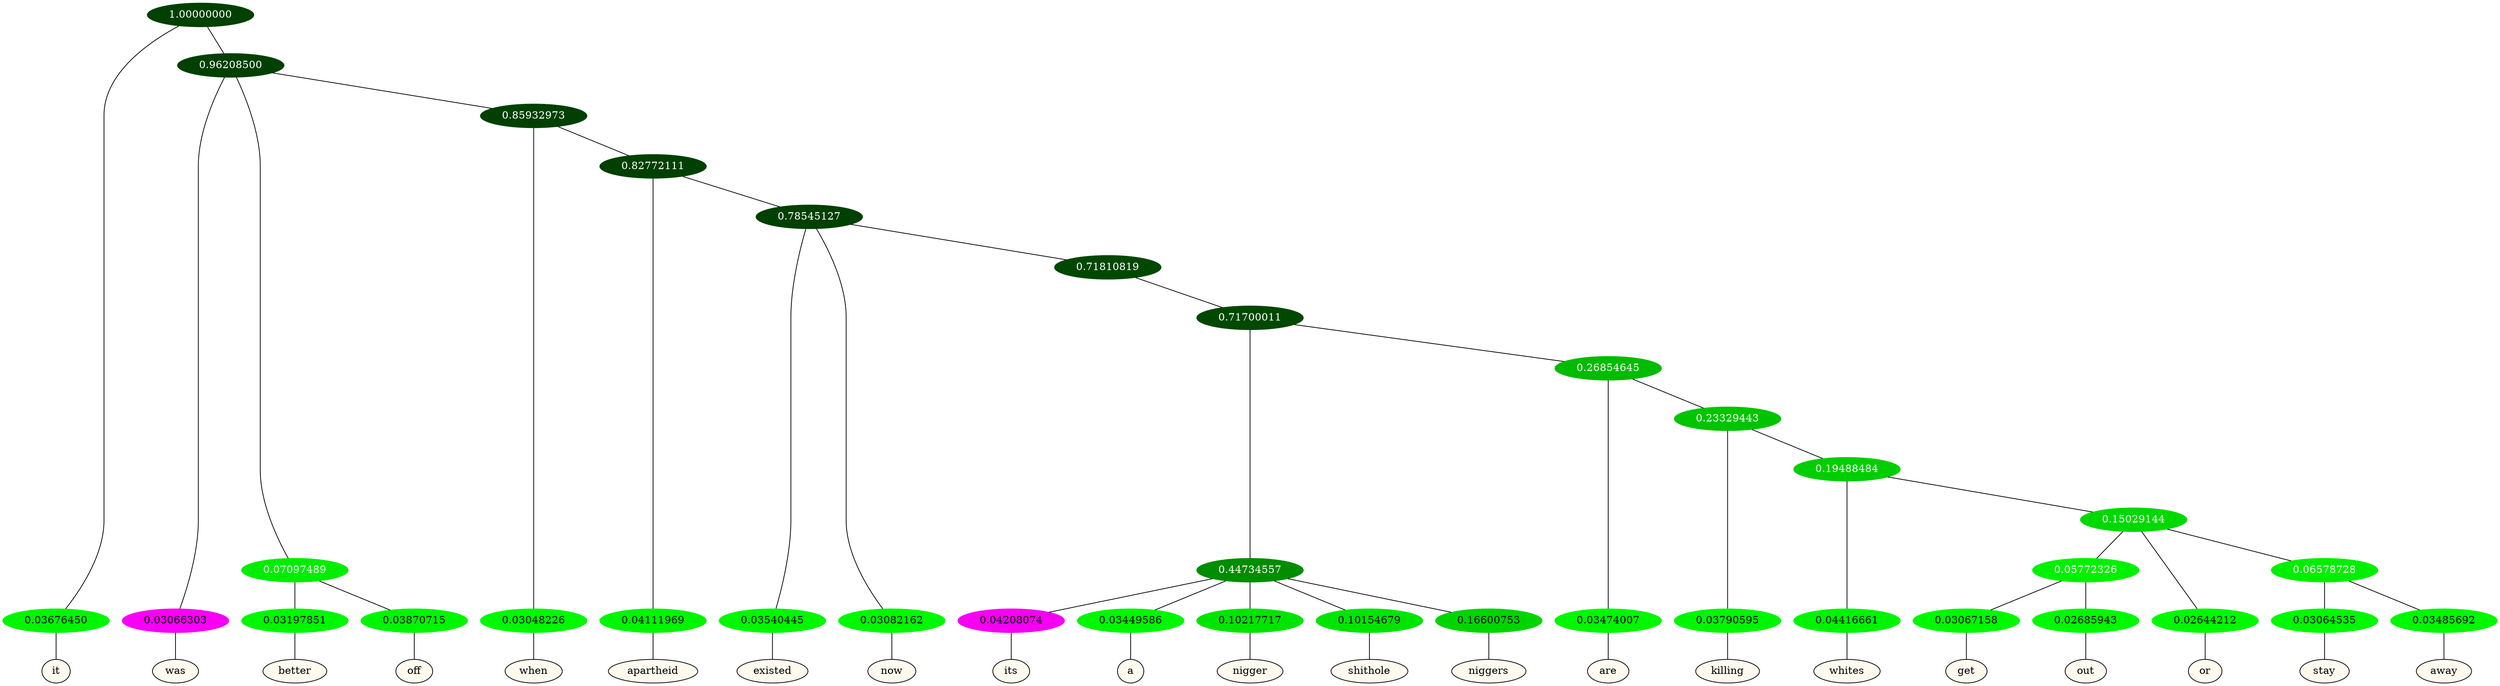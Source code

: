 graph {
	node [format=png height=0.15 nodesep=0.001 ordering=out overlap=prism overlap_scaling=0.01 ranksep=0.001 ratio=0.2 style=filled width=0.15]
	{
		rank=same
		a_w_1 [label=it color=black fillcolor=floralwhite style="filled,solid"]
		a_w_3 [label=was color=black fillcolor=floralwhite style="filled,solid"]
		a_w_6 [label=better color=black fillcolor=floralwhite style="filled,solid"]
		a_w_7 [label=off color=black fillcolor=floralwhite style="filled,solid"]
		a_w_8 [label=when color=black fillcolor=floralwhite style="filled,solid"]
		a_w_10 [label=apartheid color=black fillcolor=floralwhite style="filled,solid"]
		a_w_12 [label=existed color=black fillcolor=floralwhite style="filled,solid"]
		a_w_13 [label=now color=black fillcolor=floralwhite style="filled,solid"]
		a_w_18 [label=its color=black fillcolor=floralwhite style="filled,solid"]
		a_w_19 [label=a color=black fillcolor=floralwhite style="filled,solid"]
		a_w_20 [label=nigger color=black fillcolor=floralwhite style="filled,solid"]
		a_w_21 [label=shithole color=black fillcolor=floralwhite style="filled,solid"]
		a_w_22 [label=niggers color=black fillcolor=floralwhite style="filled,solid"]
		a_w_23 [label=are color=black fillcolor=floralwhite style="filled,solid"]
		a_w_25 [label=killing color=black fillcolor=floralwhite style="filled,solid"]
		a_w_27 [label=whites color=black fillcolor=floralwhite style="filled,solid"]
		a_w_32 [label=get color=black fillcolor=floralwhite style="filled,solid"]
		a_w_33 [label=out color=black fillcolor=floralwhite style="filled,solid"]
		a_w_30 [label=or color=black fillcolor=floralwhite style="filled,solid"]
		a_w_34 [label=stay color=black fillcolor=floralwhite style="filled,solid"]
		a_w_35 [label=away color=black fillcolor=floralwhite style="filled,solid"]
	}
	a_n_1 -- a_w_1
	a_n_3 -- a_w_3
	a_n_6 -- a_w_6
	a_n_7 -- a_w_7
	a_n_8 -- a_w_8
	a_n_10 -- a_w_10
	a_n_12 -- a_w_12
	a_n_13 -- a_w_13
	a_n_18 -- a_w_18
	a_n_19 -- a_w_19
	a_n_20 -- a_w_20
	a_n_21 -- a_w_21
	a_n_22 -- a_w_22
	a_n_23 -- a_w_23
	a_n_25 -- a_w_25
	a_n_27 -- a_w_27
	a_n_32 -- a_w_32
	a_n_33 -- a_w_33
	a_n_30 -- a_w_30
	a_n_34 -- a_w_34
	a_n_35 -- a_w_35
	{
		rank=same
		a_n_1 [label=0.03676450 color="0.334 1.000 0.963" fontcolor=black]
		a_n_3 [label=0.03066303 color="0.835 1.000 0.969" fontcolor=black]
		a_n_6 [label=0.03197851 color="0.334 1.000 0.968" fontcolor=black]
		a_n_7 [label=0.03870715 color="0.334 1.000 0.961" fontcolor=black]
		a_n_8 [label=0.03048226 color="0.334 1.000 0.970" fontcolor=black]
		a_n_10 [label=0.04111969 color="0.334 1.000 0.959" fontcolor=black]
		a_n_12 [label=0.03540445 color="0.334 1.000 0.965" fontcolor=black]
		a_n_13 [label=0.03082162 color="0.334 1.000 0.969" fontcolor=black]
		a_n_18 [label=0.04208074 color="0.835 1.000 0.958" fontcolor=black]
		a_n_19 [label=0.03449586 color="0.334 1.000 0.966" fontcolor=black]
		a_n_20 [label=0.10217717 color="0.334 1.000 0.898" fontcolor=black]
		a_n_21 [label=0.10154679 color="0.334 1.000 0.898" fontcolor=black]
		a_n_22 [label=0.16600753 color="0.334 1.000 0.834" fontcolor=black]
		a_n_23 [label=0.03474007 color="0.334 1.000 0.965" fontcolor=black]
		a_n_25 [label=0.03790595 color="0.334 1.000 0.962" fontcolor=black]
		a_n_27 [label=0.04416661 color="0.334 1.000 0.956" fontcolor=black]
		a_n_32 [label=0.03067158 color="0.334 1.000 0.969" fontcolor=black]
		a_n_33 [label=0.02685943 color="0.334 1.000 0.973" fontcolor=black]
		a_n_30 [label=0.02644212 color="0.334 1.000 0.974" fontcolor=black]
		a_n_34 [label=0.03064535 color="0.334 1.000 0.969" fontcolor=black]
		a_n_35 [label=0.03485692 color="0.334 1.000 0.965" fontcolor=black]
	}
	a_n_0 [label=1.00000000 color="0.334 1.000 0.250" fontcolor=grey99]
	a_n_0 -- a_n_1
	a_n_2 [label=0.96208500 color="0.334 1.000 0.250" fontcolor=grey99]
	a_n_0 -- a_n_2
	a_n_2 -- a_n_3
	a_n_4 [label=0.07097489 color="0.334 1.000 0.929" fontcolor=grey99]
	a_n_2 -- a_n_4
	a_n_5 [label=0.85932973 color="0.334 1.000 0.250" fontcolor=grey99]
	a_n_2 -- a_n_5
	a_n_4 -- a_n_6
	a_n_4 -- a_n_7
	a_n_5 -- a_n_8
	a_n_9 [label=0.82772111 color="0.334 1.000 0.250" fontcolor=grey99]
	a_n_5 -- a_n_9
	a_n_9 -- a_n_10
	a_n_11 [label=0.78545127 color="0.334 1.000 0.250" fontcolor=grey99]
	a_n_9 -- a_n_11
	a_n_11 -- a_n_12
	a_n_11 -- a_n_13
	a_n_14 [label=0.71810819 color="0.334 1.000 0.282" fontcolor=grey99]
	a_n_11 -- a_n_14
	a_n_15 [label=0.71700011 color="0.334 1.000 0.283" fontcolor=grey99]
	a_n_14 -- a_n_15
	a_n_16 [label=0.44734557 color="0.334 1.000 0.553" fontcolor=grey99]
	a_n_15 -- a_n_16
	a_n_17 [label=0.26854645 color="0.334 1.000 0.731" fontcolor=grey99]
	a_n_15 -- a_n_17
	a_n_16 -- a_n_18
	a_n_16 -- a_n_19
	a_n_16 -- a_n_20
	a_n_16 -- a_n_21
	a_n_16 -- a_n_22
	a_n_17 -- a_n_23
	a_n_24 [label=0.23329443 color="0.334 1.000 0.767" fontcolor=grey99]
	a_n_17 -- a_n_24
	a_n_24 -- a_n_25
	a_n_26 [label=0.19488484 color="0.334 1.000 0.805" fontcolor=grey99]
	a_n_24 -- a_n_26
	a_n_26 -- a_n_27
	a_n_28 [label=0.15029144 color="0.334 1.000 0.850" fontcolor=grey99]
	a_n_26 -- a_n_28
	a_n_29 [label=0.05772326 color="0.334 1.000 0.942" fontcolor=grey99]
	a_n_28 -- a_n_29
	a_n_28 -- a_n_30
	a_n_31 [label=0.06578728 color="0.334 1.000 0.934" fontcolor=grey99]
	a_n_28 -- a_n_31
	a_n_29 -- a_n_32
	a_n_29 -- a_n_33
	a_n_31 -- a_n_34
	a_n_31 -- a_n_35
}
